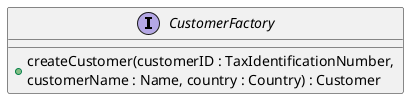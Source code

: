 @startuml

interface CustomerFactory{

    +createCustomer(customerID : TaxIdentificationNumber, \ncustomerName : Name, country : Country) : Customer
}


@enduml
